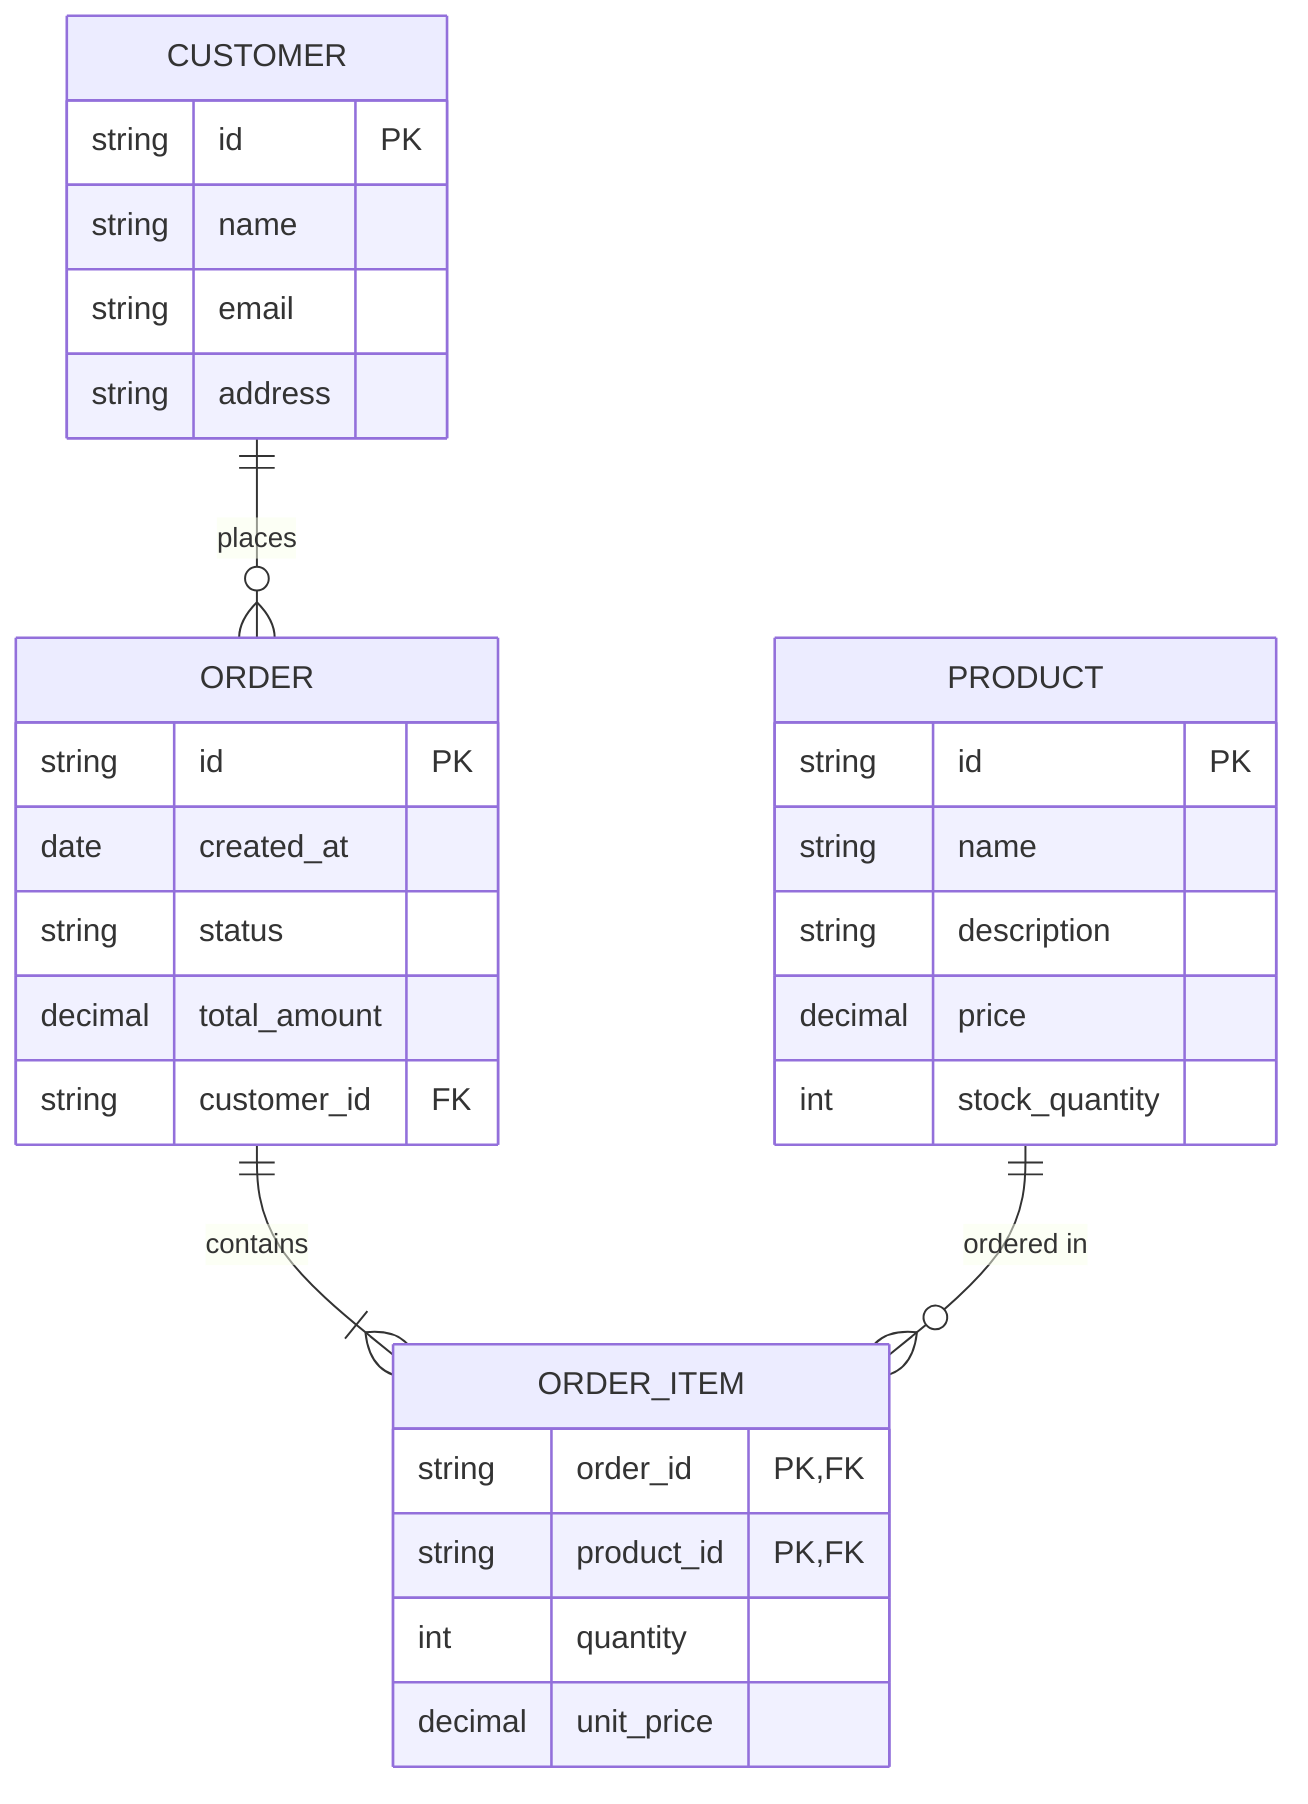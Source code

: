 erDiagram
    CUSTOMER ||--o{ ORDER : places
    CUSTOMER {
        string id PK
        string name
        string email
        string address
    }
    ORDER ||--|{ ORDER_ITEM : contains
    ORDER {
        string id PK
        date created_at
        string status
        decimal total_amount
        string customer_id FK
    }
    PRODUCT ||--o{ ORDER_ITEM : "ordered in"
    PRODUCT {
        string id PK
        string name
        string description
        decimal price
        int stock_quantity
    }
    ORDER_ITEM {
        string order_id PK, FK
        string product_id PK, FK
        int quantity
        decimal unit_price
    }